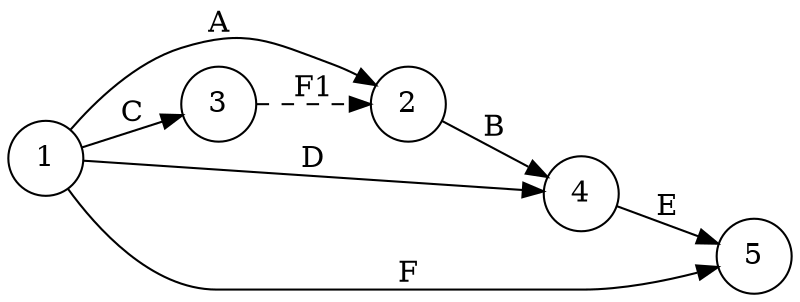 digraph G {
    rankdir=LR;
    node [shape=circle];
    edge [splines=line];
    1 -> 2 [label="A"];
    1 -> 3 [label="C"];
    1 -> 4 [label="D"];
    1 -> 5 [label="F"];
    2 -> 4 [label="B"];
    4 -> 5 [label="E"];
    3 -> 2 [label="F1", style=dashed];
}